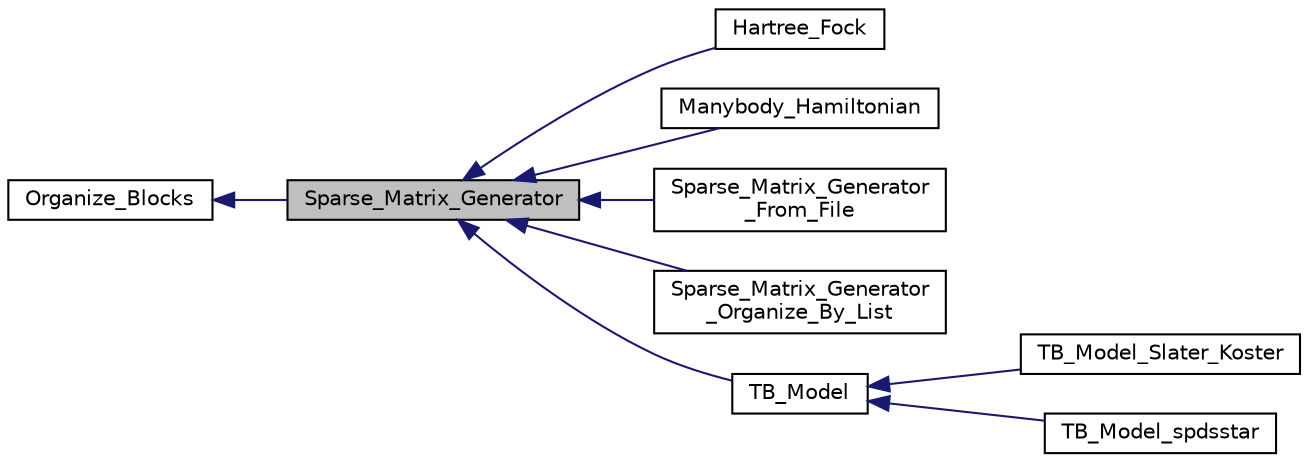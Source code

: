 digraph "Sparse_Matrix_Generator"
{
  edge [fontname="Helvetica",fontsize="10",labelfontname="Helvetica",labelfontsize="10"];
  node [fontname="Helvetica",fontsize="10",shape=record];
  rankdir="LR";
  Node1 [label="Sparse_Matrix_Generator",height=0.2,width=0.4,color="black", fillcolor="grey75", style="filled", fontcolor="black"];
  Node2 -> Node1 [dir="back",color="midnightblue",fontsize="10",style="solid",fontname="Helvetica"];
  Node2 [label="Organize_Blocks",height=0.2,width=0.4,color="black", fillcolor="white", style="filled",URL="$classOrganize__Blocks.html"];
  Node1 -> Node3 [dir="back",color="midnightblue",fontsize="10",style="solid",fontname="Helvetica"];
  Node3 [label="Hartree_Fock",height=0.2,width=0.4,color="black", fillcolor="white", style="filled",URL="$classHartree__Fock.html"];
  Node1 -> Node4 [dir="back",color="midnightblue",fontsize="10",style="solid",fontname="Helvetica"];
  Node4 [label="Manybody_Hamiltonian",height=0.2,width=0.4,color="black", fillcolor="white", style="filled",URL="$classManybody__Hamiltonian.html"];
  Node1 -> Node5 [dir="back",color="midnightblue",fontsize="10",style="solid",fontname="Helvetica"];
  Node5 [label="Sparse_Matrix_Generator\l_From_File",height=0.2,width=0.4,color="black", fillcolor="white", style="filled",URL="$classSparse__Matrix__Generator__From__File.html"];
  Node1 -> Node6 [dir="back",color="midnightblue",fontsize="10",style="solid",fontname="Helvetica"];
  Node6 [label="Sparse_Matrix_Generator\l_Organize_By_List",height=0.2,width=0.4,color="black", fillcolor="white", style="filled",URL="$classSparse__Matrix__Generator__Organize__By__List.html"];
  Node1 -> Node7 [dir="back",color="midnightblue",fontsize="10",style="solid",fontname="Helvetica"];
  Node7 [label="TB_Model",height=0.2,width=0.4,color="black", fillcolor="white", style="filled",URL="$classTB__Model.html"];
  Node7 -> Node8 [dir="back",color="midnightblue",fontsize="10",style="solid",fontname="Helvetica"];
  Node8 [label="TB_Model_Slater_Koster",height=0.2,width=0.4,color="black", fillcolor="white", style="filled",URL="$classTB__Model__Slater__Koster.html"];
  Node7 -> Node9 [dir="back",color="midnightblue",fontsize="10",style="solid",fontname="Helvetica"];
  Node9 [label="TB_Model_spdsstar",height=0.2,width=0.4,color="black", fillcolor="white", style="filled",URL="$classTB__Model__spdsstar.html"];
}
